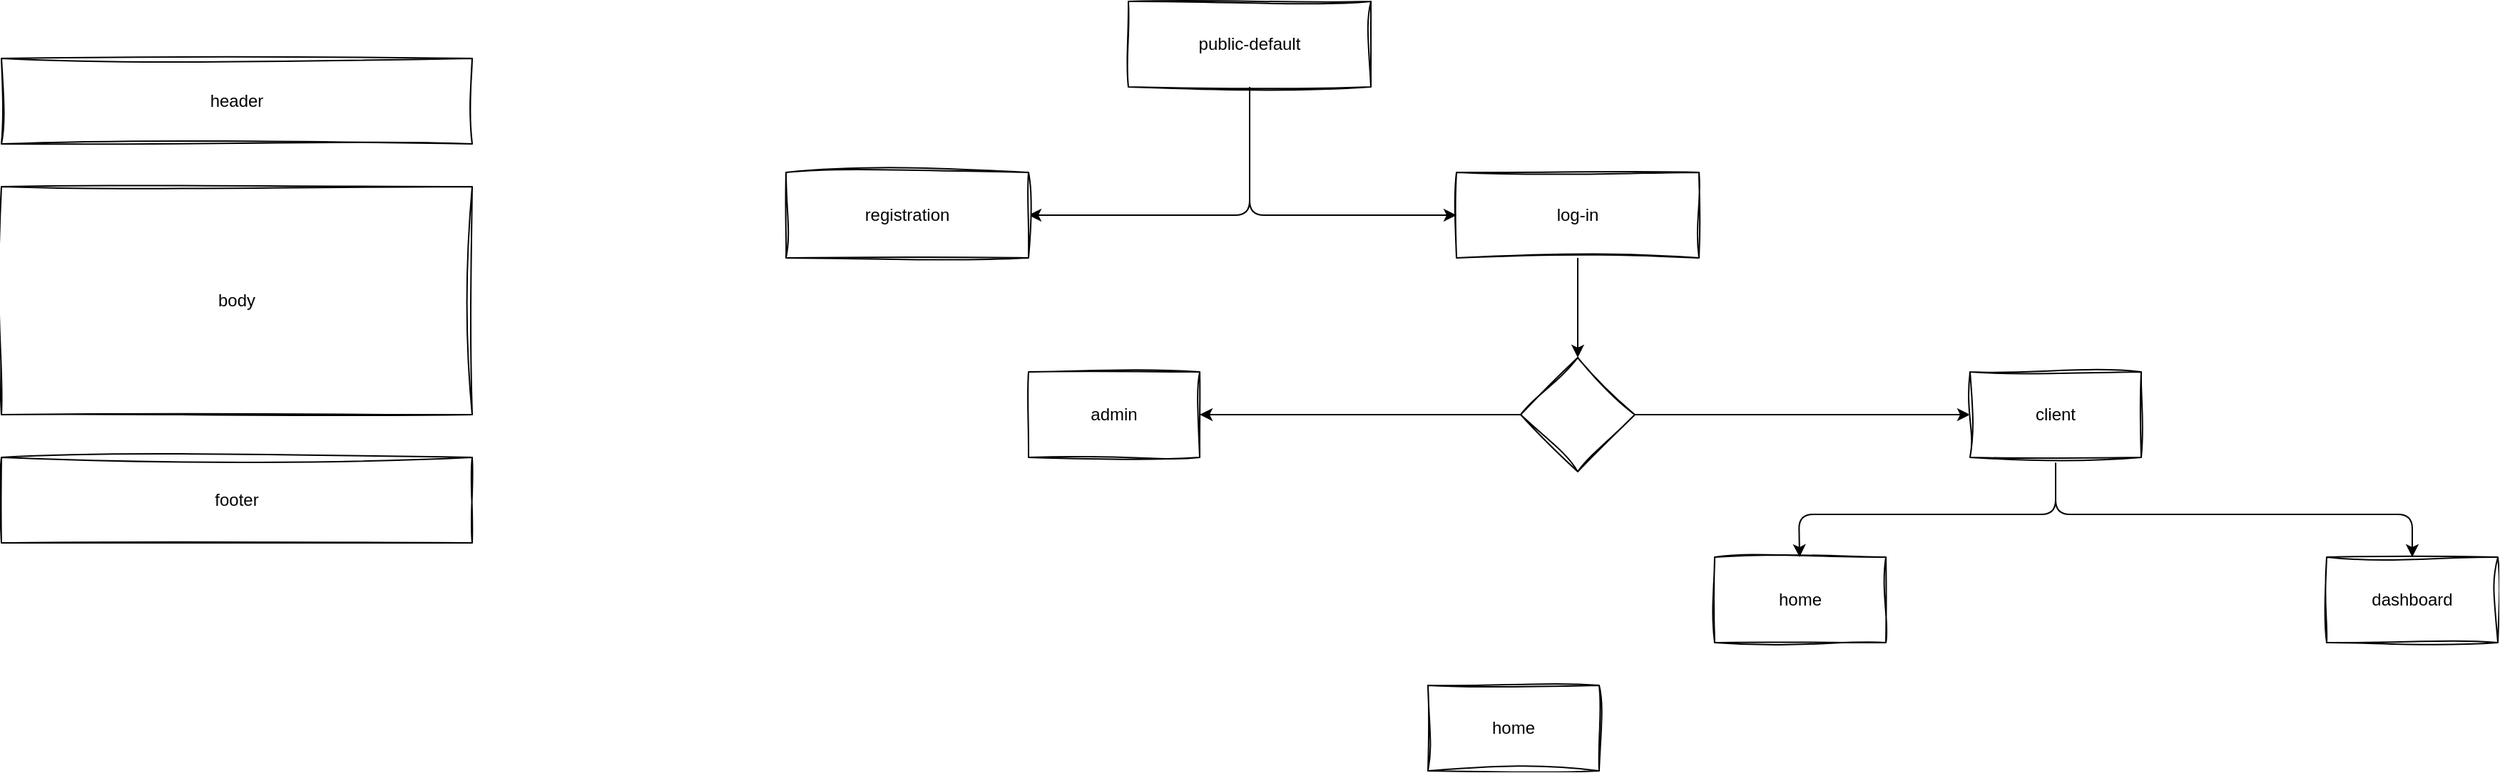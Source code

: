<mxfile>
    <diagram id="TpNuOL0AGeA6HQvsacFN" name="home-page">
        <mxGraphModel dx="942" dy="827" grid="1" gridSize="10" guides="1" tooltips="1" connect="1" arrows="1" fold="1" page="1" pageScale="1" pageWidth="827" pageHeight="1169" math="0" shadow="0">
            <root>
                <mxCell id="0"/>
                <mxCell id="1" parent="0"/>
                <mxCell id="3" value="header" style="rounded=0;whiteSpace=wrap;html=1;sketch=1;curveFitting=1;jiggle=2;movable=0;resizable=0;rotatable=0;deletable=0;editable=0;locked=1;connectable=0;" parent="1" vertex="1">
                    <mxGeometry x="40" y="80" width="330" height="60" as="geometry"/>
                </mxCell>
                <mxCell id="4" value="footer" style="rounded=0;whiteSpace=wrap;html=1;sketch=1;curveFitting=1;jiggle=2;movable=0;resizable=0;rotatable=0;deletable=0;editable=0;locked=1;connectable=0;" parent="1" vertex="1">
                    <mxGeometry x="40" y="360" width="330" height="60" as="geometry"/>
                </mxCell>
                <mxCell id="5" value="body" style="rounded=0;whiteSpace=wrap;html=1;sketch=1;curveFitting=1;jiggle=2;movable=0;resizable=0;rotatable=0;deletable=0;editable=0;locked=1;connectable=0;" parent="1" vertex="1">
                    <mxGeometry x="40" y="170" width="330" height="160" as="geometry"/>
                </mxCell>
                <mxCell id="ZPHnA34_6__u6jJjWpCZ-8" value="" style="edgeStyle=none;html=1;" parent="1" source="ZPHnA34_6__u6jJjWpCZ-6" target="ZPHnA34_6__u6jJjWpCZ-7" edge="1">
                    <mxGeometry relative="1" as="geometry">
                        <Array as="points">
                            <mxPoint x="915" y="190"/>
                        </Array>
                    </mxGeometry>
                </mxCell>
                <mxCell id="ZPHnA34_6__u6jJjWpCZ-6" value="public-default" style="rounded=0;whiteSpace=wrap;html=1;sketch=1;curveFitting=1;jiggle=2;movable=1;resizable=1;rotatable=1;deletable=1;editable=1;locked=0;connectable=1;" parent="1" vertex="1">
                    <mxGeometry x="830" y="40" width="170" height="60" as="geometry"/>
                </mxCell>
                <mxCell id="ZPHnA34_6__u6jJjWpCZ-7" value="registration" style="rounded=0;whiteSpace=wrap;html=1;sketch=1;curveFitting=1;jiggle=2;movable=1;resizable=1;rotatable=1;deletable=1;editable=1;locked=0;connectable=1;" parent="1" vertex="1">
                    <mxGeometry x="590" y="160" width="170" height="60" as="geometry"/>
                </mxCell>
                <mxCell id="ZPHnA34_6__u6jJjWpCZ-12" value="" style="edgeStyle=none;html=1;" parent="1" source="ZPHnA34_6__u6jJjWpCZ-9" target="ZPHnA34_6__u6jJjWpCZ-11" edge="1">
                    <mxGeometry relative="1" as="geometry"/>
                </mxCell>
                <mxCell id="ZPHnA34_6__u6jJjWpCZ-9" value="log-in" style="rounded=0;whiteSpace=wrap;html=1;sketch=1;curveFitting=1;jiggle=2;movable=1;resizable=1;rotatable=1;deletable=1;editable=1;locked=0;connectable=1;" parent="1" vertex="1">
                    <mxGeometry x="1060" y="160" width="170" height="60" as="geometry"/>
                </mxCell>
                <mxCell id="ZPHnA34_6__u6jJjWpCZ-10" style="edgeStyle=none;html=1;" parent="1" source="ZPHnA34_6__u6jJjWpCZ-6" target="ZPHnA34_6__u6jJjWpCZ-9" edge="1">
                    <mxGeometry relative="1" as="geometry">
                        <Array as="points">
                            <mxPoint x="915" y="190"/>
                        </Array>
                    </mxGeometry>
                </mxCell>
                <mxCell id="ZPHnA34_6__u6jJjWpCZ-14" value="" style="edgeStyle=none;html=1;" parent="1" source="ZPHnA34_6__u6jJjWpCZ-11" target="ZPHnA34_6__u6jJjWpCZ-13" edge="1">
                    <mxGeometry relative="1" as="geometry"/>
                </mxCell>
                <mxCell id="ZPHnA34_6__u6jJjWpCZ-16" value="" style="edgeStyle=none;html=1;" parent="1" source="ZPHnA34_6__u6jJjWpCZ-11" target="ZPHnA34_6__u6jJjWpCZ-15" edge="1">
                    <mxGeometry relative="1" as="geometry"/>
                </mxCell>
                <mxCell id="ZPHnA34_6__u6jJjWpCZ-11" value="" style="rhombus;whiteSpace=wrap;html=1;rounded=0;sketch=1;curveFitting=1;jiggle=2;resizable=1;" parent="1" vertex="1">
                    <mxGeometry x="1105" y="290" width="80" height="80" as="geometry"/>
                </mxCell>
                <mxCell id="ZPHnA34_6__u6jJjWpCZ-13" value="admin" style="rounded=0;whiteSpace=wrap;html=1;sketch=1;curveFitting=1;jiggle=2;resizable=1;" parent="1" vertex="1">
                    <mxGeometry x="760" y="300" width="120" height="60" as="geometry"/>
                </mxCell>
                <mxCell id="ZPHnA34_6__u6jJjWpCZ-18" value="" style="edgeStyle=none;html=1;" parent="1" source="ZPHnA34_6__u6jJjWpCZ-15" target="ZPHnA34_6__u6jJjWpCZ-17" edge="1">
                    <mxGeometry relative="1" as="geometry">
                        <Array as="points">
                            <mxPoint x="1480" y="400"/>
                            <mxPoint x="1300" y="400"/>
                        </Array>
                    </mxGeometry>
                </mxCell>
                <mxCell id="ZPHnA34_6__u6jJjWpCZ-20" style="edgeStyle=none;html=1;entryX=0.5;entryY=0;entryDx=0;entryDy=0;" parent="1" source="ZPHnA34_6__u6jJjWpCZ-15" target="ZPHnA34_6__u6jJjWpCZ-19" edge="1">
                    <mxGeometry relative="1" as="geometry">
                        <Array as="points">
                            <mxPoint x="1480" y="400"/>
                            <mxPoint x="1730" y="400"/>
                        </Array>
                    </mxGeometry>
                </mxCell>
                <mxCell id="ZPHnA34_6__u6jJjWpCZ-15" value="client" style="whiteSpace=wrap;html=1;rounded=0;sketch=1;curveFitting=1;jiggle=2;resizable=1;" parent="1" vertex="1">
                    <mxGeometry x="1420" y="300" width="120" height="60" as="geometry"/>
                </mxCell>
                <mxCell id="ZPHnA34_6__u6jJjWpCZ-17" value="home" style="whiteSpace=wrap;html=1;rounded=0;sketch=1;curveFitting=1;jiggle=2;resizable=1;" parent="1" vertex="1">
                    <mxGeometry x="1241" y="430" width="120" height="60" as="geometry"/>
                </mxCell>
                <mxCell id="ZPHnA34_6__u6jJjWpCZ-19" value="dashboard" style="whiteSpace=wrap;html=1;rounded=0;sketch=1;curveFitting=1;jiggle=2;resizable=1;" parent="1" vertex="1">
                    <mxGeometry x="1670" y="430" width="120" height="60" as="geometry"/>
                </mxCell>
                <mxCell id="ZPHnA34_6__u6jJjWpCZ-21" value="home" style="whiteSpace=wrap;html=1;rounded=0;sketch=1;curveFitting=1;jiggle=2;resizable=1;" parent="1" vertex="1">
                    <mxGeometry x="1040" y="520" width="120" height="60" as="geometry"/>
                </mxCell>
            </root>
        </mxGraphModel>
    </diagram>
    <diagram id="YCgEsKxxSpeG62Zunov2" name="admin-dashboard">
        <mxGraphModel dx="942" dy="827" grid="1" gridSize="10" guides="1" tooltips="1" connect="1" arrows="1" fold="1" page="1" pageScale="1" pageWidth="827" pageHeight="1169" math="0" shadow="0">
            <root>
                <mxCell id="0"/>
                <mxCell id="1" parent="0"/>
                <mxCell id="Y5GYdh9Vx8nUQ15f69H9-1" value="menu" style="rounded=1;whiteSpace=wrap;html=1;arcSize=0;sketch=1;curveFitting=1;jiggle=2;" parent="1" vertex="1">
                    <mxGeometry x="80" y="80" width="180" height="680" as="geometry"/>
                </mxCell>
                <mxCell id="Y5GYdh9Vx8nUQ15f69H9-2" value="content" style="rounded=1;whiteSpace=wrap;html=1;arcSize=0;sketch=1;curveFitting=1;jiggle=2;" parent="1" vertex="1">
                    <mxGeometry x="310" y="80" width="640" height="680" as="geometry"/>
                </mxCell>
            </root>
        </mxGraphModel>
    </diagram>
    <diagram id="PIJAt0l3r5baSx6_4ZeP" name="home-page-client">
        <mxGraphModel dx="942" dy="827" grid="1" gridSize="10" guides="1" tooltips="1" connect="1" arrows="1" fold="1" page="1" pageScale="1" pageWidth="827" pageHeight="1169" math="0" shadow="0">
            <root>
                <mxCell id="0"/>
                <mxCell id="1" parent="0"/>
                <mxCell id="xK6YpwLPnNlNCbOVfeMV-1" value="header" style="rounded=1;whiteSpace=wrap;html=1;arcSize=0;sketch=1;curveFitting=1;jiggle=2;" parent="1" vertex="1">
                    <mxGeometry x="50" y="100" width="600" height="60" as="geometry"/>
                </mxCell>
                <mxCell id="xK6YpwLPnNlNCbOVfeMV-2" value="content" style="rounded=1;whiteSpace=wrap;html=1;arcSize=0;sketch=1;curveFitting=1;jiggle=2;" parent="1" vertex="1">
                    <mxGeometry x="50" y="200" width="600" height="470" as="geometry"/>
                </mxCell>
                <mxCell id="xK6YpwLPnNlNCbOVfeMV-3" value="footer" style="rounded=1;whiteSpace=wrap;html=1;arcSize=0;sketch=1;curveFitting=1;jiggle=2;" parent="1" vertex="1">
                    <mxGeometry x="50" y="710" width="600" height="60" as="geometry"/>
                </mxCell>
            </root>
        </mxGraphModel>
    </diagram>
    <diagram id="MosJSGSnPKPHZBwRmtAq" name="profil client">
        <mxGraphModel dx="942" dy="827" grid="1" gridSize="10" guides="1" tooltips="1" connect="1" arrows="1" fold="1" page="1" pageScale="1" pageWidth="827" pageHeight="1169" math="0" shadow="0">
            <root>
                <mxCell id="0"/>
                <mxCell id="1" parent="0"/>
                <mxCell id="mq2xIO1oQpnDsE5el1nI-1" value="&lt;h3 data-start=&quot;150&quot; data-end=&quot;193&quot; class=&quot;&quot;&gt;📄 &lt;strong data-start=&quot;157&quot; data-end=&quot;193&quot;&gt;Client Profile – What to Include&lt;/strong&gt;&lt;/h3&gt;&lt;h4 data-start=&quot;195&quot; data-end=&quot;226&quot; class=&quot;&quot;&gt;🔹 &lt;strong data-start=&quot;203&quot; data-end=&quot;226&quot;&gt;1. Personal Details&lt;/strong&gt;&lt;/h4&gt;&lt;ul data-start=&quot;227&quot; data-end=&quot;394&quot;&gt;&lt;li data-start=&quot;227&quot; data-end=&quot;243&quot; class=&quot;&quot;&gt;&lt;p data-start=&quot;229&quot; data-end=&quot;243&quot; class=&quot;&quot;&gt;👤 Full Name&lt;/p&gt;&lt;/li&gt;&lt;li data-start=&quot;244&quot; data-end=&quot;282&quot; class=&quot;&quot;&gt;&lt;p data-start=&quot;246&quot; data-end=&quot;282&quot; class=&quot;&quot;&gt;🆔 Client ID / Registration Number&lt;/p&gt;&lt;/li&gt;&lt;li data-start=&quot;283&quot; data-end=&quot;303&quot; class=&quot;&quot;&gt;&lt;p data-start=&quot;285&quot; data-end=&quot;303&quot; class=&quot;&quot;&gt;📅 Date of Birth&lt;/p&gt;&lt;/li&gt;&lt;li data-start=&quot;304&quot; data-end=&quot;323&quot; class=&quot;&quot;&gt;&lt;p data-start=&quot;306&quot; data-end=&quot;323&quot; class=&quot;&quot;&gt;📞 Phone Number&lt;/p&gt;&lt;/li&gt;&lt;li data-start=&quot;324&quot; data-end=&quot;344&quot; class=&quot;&quot;&gt;&lt;p data-start=&quot;326&quot; data-end=&quot;344&quot; class=&quot;&quot;&gt;📧 Email Address&lt;/p&gt;&lt;/li&gt;&lt;li data-start=&quot;345&quot; data-end=&quot;394&quot; class=&quot;&quot;&gt;&lt;p data-start=&quot;347&quot; data-end=&quot;394&quot; class=&quot;&quot;&gt;🖼️ Profile Picture (optional but professional)&lt;/p&gt;&lt;/li&gt;&lt;/ul&gt;&lt;h4 data-start=&quot;401&quot; data-end=&quot;434&quot; class=&quot;&quot;&gt;🔹 &lt;strong data-start=&quot;409&quot; data-end=&quot;434&quot;&gt;2. Hostel &amp;amp; Room Info&lt;/strong&gt;&lt;/h4&gt;&lt;ul data-start=&quot;435&quot; data-end=&quot;628&quot;&gt;&lt;li data-start=&quot;435&quot; data-end=&quot;462&quot; class=&quot;&quot;&gt;&lt;p data-start=&quot;437&quot; data-end=&quot;462&quot; class=&quot;&quot;&gt;🏨 Hostel Name / Branch&lt;/p&gt;&lt;/li&gt;&lt;li data-start=&quot;463&quot; data-end=&quot;481&quot; class=&quot;&quot;&gt;&lt;p data-start=&quot;465&quot; data-end=&quot;481&quot; class=&quot;&quot;&gt;🚪 Room Number&lt;/p&gt;&lt;/li&gt;&lt;li data-start=&quot;482&quot; data-end=&quot;522&quot; class=&quot;&quot;&gt;&lt;p data-start=&quot;484&quot; data-end=&quot;522&quot; class=&quot;&quot;&gt;🛏️ Room Type (e.g., Single, Shared)&lt;/p&gt;&lt;/li&gt;&lt;li data-start=&quot;523&quot; data-end=&quot;543&quot; class=&quot;&quot;&gt;&lt;p data-start=&quot;525&quot; data-end=&quot;543&quot; class=&quot;&quot;&gt;📅 Check-in Date&lt;/p&gt;&lt;/li&gt;&lt;li data-start=&quot;544&quot; data-end=&quot;581&quot; class=&quot;&quot;&gt;&lt;p data-start=&quot;546&quot; data-end=&quot;581&quot; class=&quot;&quot;&gt;📅 Check-out Date (if applicable)&lt;/p&gt;&lt;/li&gt;&lt;li data-start=&quot;582&quot; data-end=&quot;628&quot; class=&quot;&quot;&gt;&lt;p data-start=&quot;584&quot; data-end=&quot;628&quot; class=&quot;&quot;&gt;✅ Current Status: (Active / Left / Reserved)&lt;/p&gt;&lt;/li&gt;&lt;/ul&gt;" style="text;whiteSpace=wrap;html=1;" vertex="1" parent="1">
                    <mxGeometry x="60" y="110" width="310" height="660" as="geometry"/>
                </mxCell>
                <mxCell id="mq2xIO1oQpnDsE5el1nI-3" value="" style="rounded=1;whiteSpace=wrap;html=1;arcSize=0;movable=0;resizable=0;rotatable=0;deletable=0;editable=0;locked=1;connectable=0;fillColor=#F0F0F0;strokeColor=none;" vertex="1" parent="1">
                    <mxGeometry x="600" y="20" width="430" height="790" as="geometry"/>
                </mxCell>
                <mxCell id="mq2xIO1oQpnDsE5el1nI-4" value="" style="ellipse;whiteSpace=wrap;html=1;aspect=fixed;strokeColor=none;shadow=1;" vertex="1" parent="1">
                    <mxGeometry x="735" y="70" width="160" height="160" as="geometry"/>
                </mxCell>
                <mxCell id="mq2xIO1oQpnDsE5el1nI-5" value="" style="rounded=1;whiteSpace=wrap;html=1;strokeColor=none;arcSize=50;" vertex="1" parent="1">
                    <mxGeometry x="705" y="250" width="220" height="20" as="geometry"/>
                </mxCell>
                <mxCell id="mq2xIO1oQpnDsE5el1nI-6" value="" style="rounded=1;whiteSpace=wrap;html=1;strokeColor=none;arcSize=50;" vertex="1" parent="1">
                    <mxGeometry x="682.5" y="280" width="265" height="20" as="geometry"/>
                </mxCell>
                <mxCell id="mq2xIO1oQpnDsE5el1nI-7" value="" style="rounded=1;whiteSpace=wrap;html=1;strokeColor=none;" vertex="1" parent="1">
                    <mxGeometry x="635" y="330" width="175" height="90" as="geometry"/>
                </mxCell>
                <mxCell id="mq2xIO1oQpnDsE5el1nI-8" value="" style="rounded=1;whiteSpace=wrap;html=1;strokeColor=none;" vertex="1" parent="1">
                    <mxGeometry x="820" y="330" width="175" height="90" as="geometry"/>
                </mxCell>
                <mxCell id="mq2xIO1oQpnDsE5el1nI-9" value="" style="rounded=1;whiteSpace=wrap;html=1;strokeColor=none;" vertex="1" parent="1">
                    <mxGeometry x="635" y="450" width="355" height="40" as="geometry"/>
                </mxCell>
                <mxCell id="mq2xIO1oQpnDsE5el1nI-10" value="" style="rounded=1;whiteSpace=wrap;html=1;strokeColor=none;" vertex="1" parent="1">
                    <mxGeometry x="635" y="510" width="355" height="40" as="geometry"/>
                </mxCell>
                <mxCell id="mq2xIO1oQpnDsE5el1nI-11" value="" style="rounded=1;whiteSpace=wrap;html=1;strokeColor=none;" vertex="1" parent="1">
                    <mxGeometry x="635" y="570" width="355" height="40" as="geometry"/>
                </mxCell>
                <mxCell id="mq2xIO1oQpnDsE5el1nI-12" value="" style="rounded=1;whiteSpace=wrap;html=1;strokeColor=none;" vertex="1" parent="1">
                    <mxGeometry x="635" y="630" width="355" height="40" as="geometry"/>
                </mxCell>
                <mxCell id="mq2xIO1oQpnDsE5el1nI-13" value="" style="rounded=1;whiteSpace=wrap;html=1;strokeColor=none;shadow=1;arcSize=50;" vertex="1" parent="1">
                    <mxGeometry x="637.5" y="740" width="132.5" height="40" as="geometry"/>
                </mxCell>
                <mxCell id="mq2xIO1oQpnDsE5el1nI-14" value="" style="rounded=1;whiteSpace=wrap;html=1;strokeColor=none;shadow=1;arcSize=50;" vertex="1" parent="1">
                    <mxGeometry x="820" y="740" width="170" height="40" as="geometry"/>
                </mxCell>
            </root>
        </mxGraphModel>
    </diagram>
</mxfile>